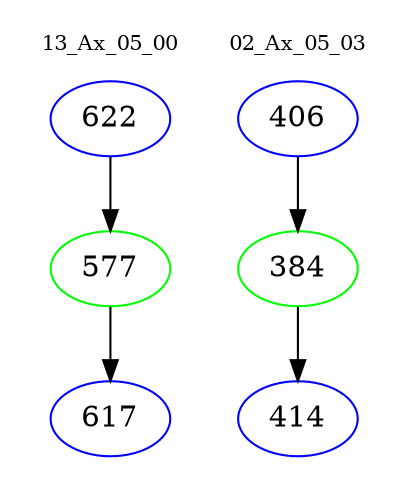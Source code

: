 digraph{
subgraph cluster_0 {
color = white
label = "13_Ax_05_00";
fontsize=10;
T0_622 [label="622", color="blue"]
T0_622 -> T0_577 [color="black"]
T0_577 [label="577", color="green"]
T0_577 -> T0_617 [color="black"]
T0_617 [label="617", color="blue"]
}
subgraph cluster_1 {
color = white
label = "02_Ax_05_03";
fontsize=10;
T1_406 [label="406", color="blue"]
T1_406 -> T1_384 [color="black"]
T1_384 [label="384", color="green"]
T1_384 -> T1_414 [color="black"]
T1_414 [label="414", color="blue"]
}
}
